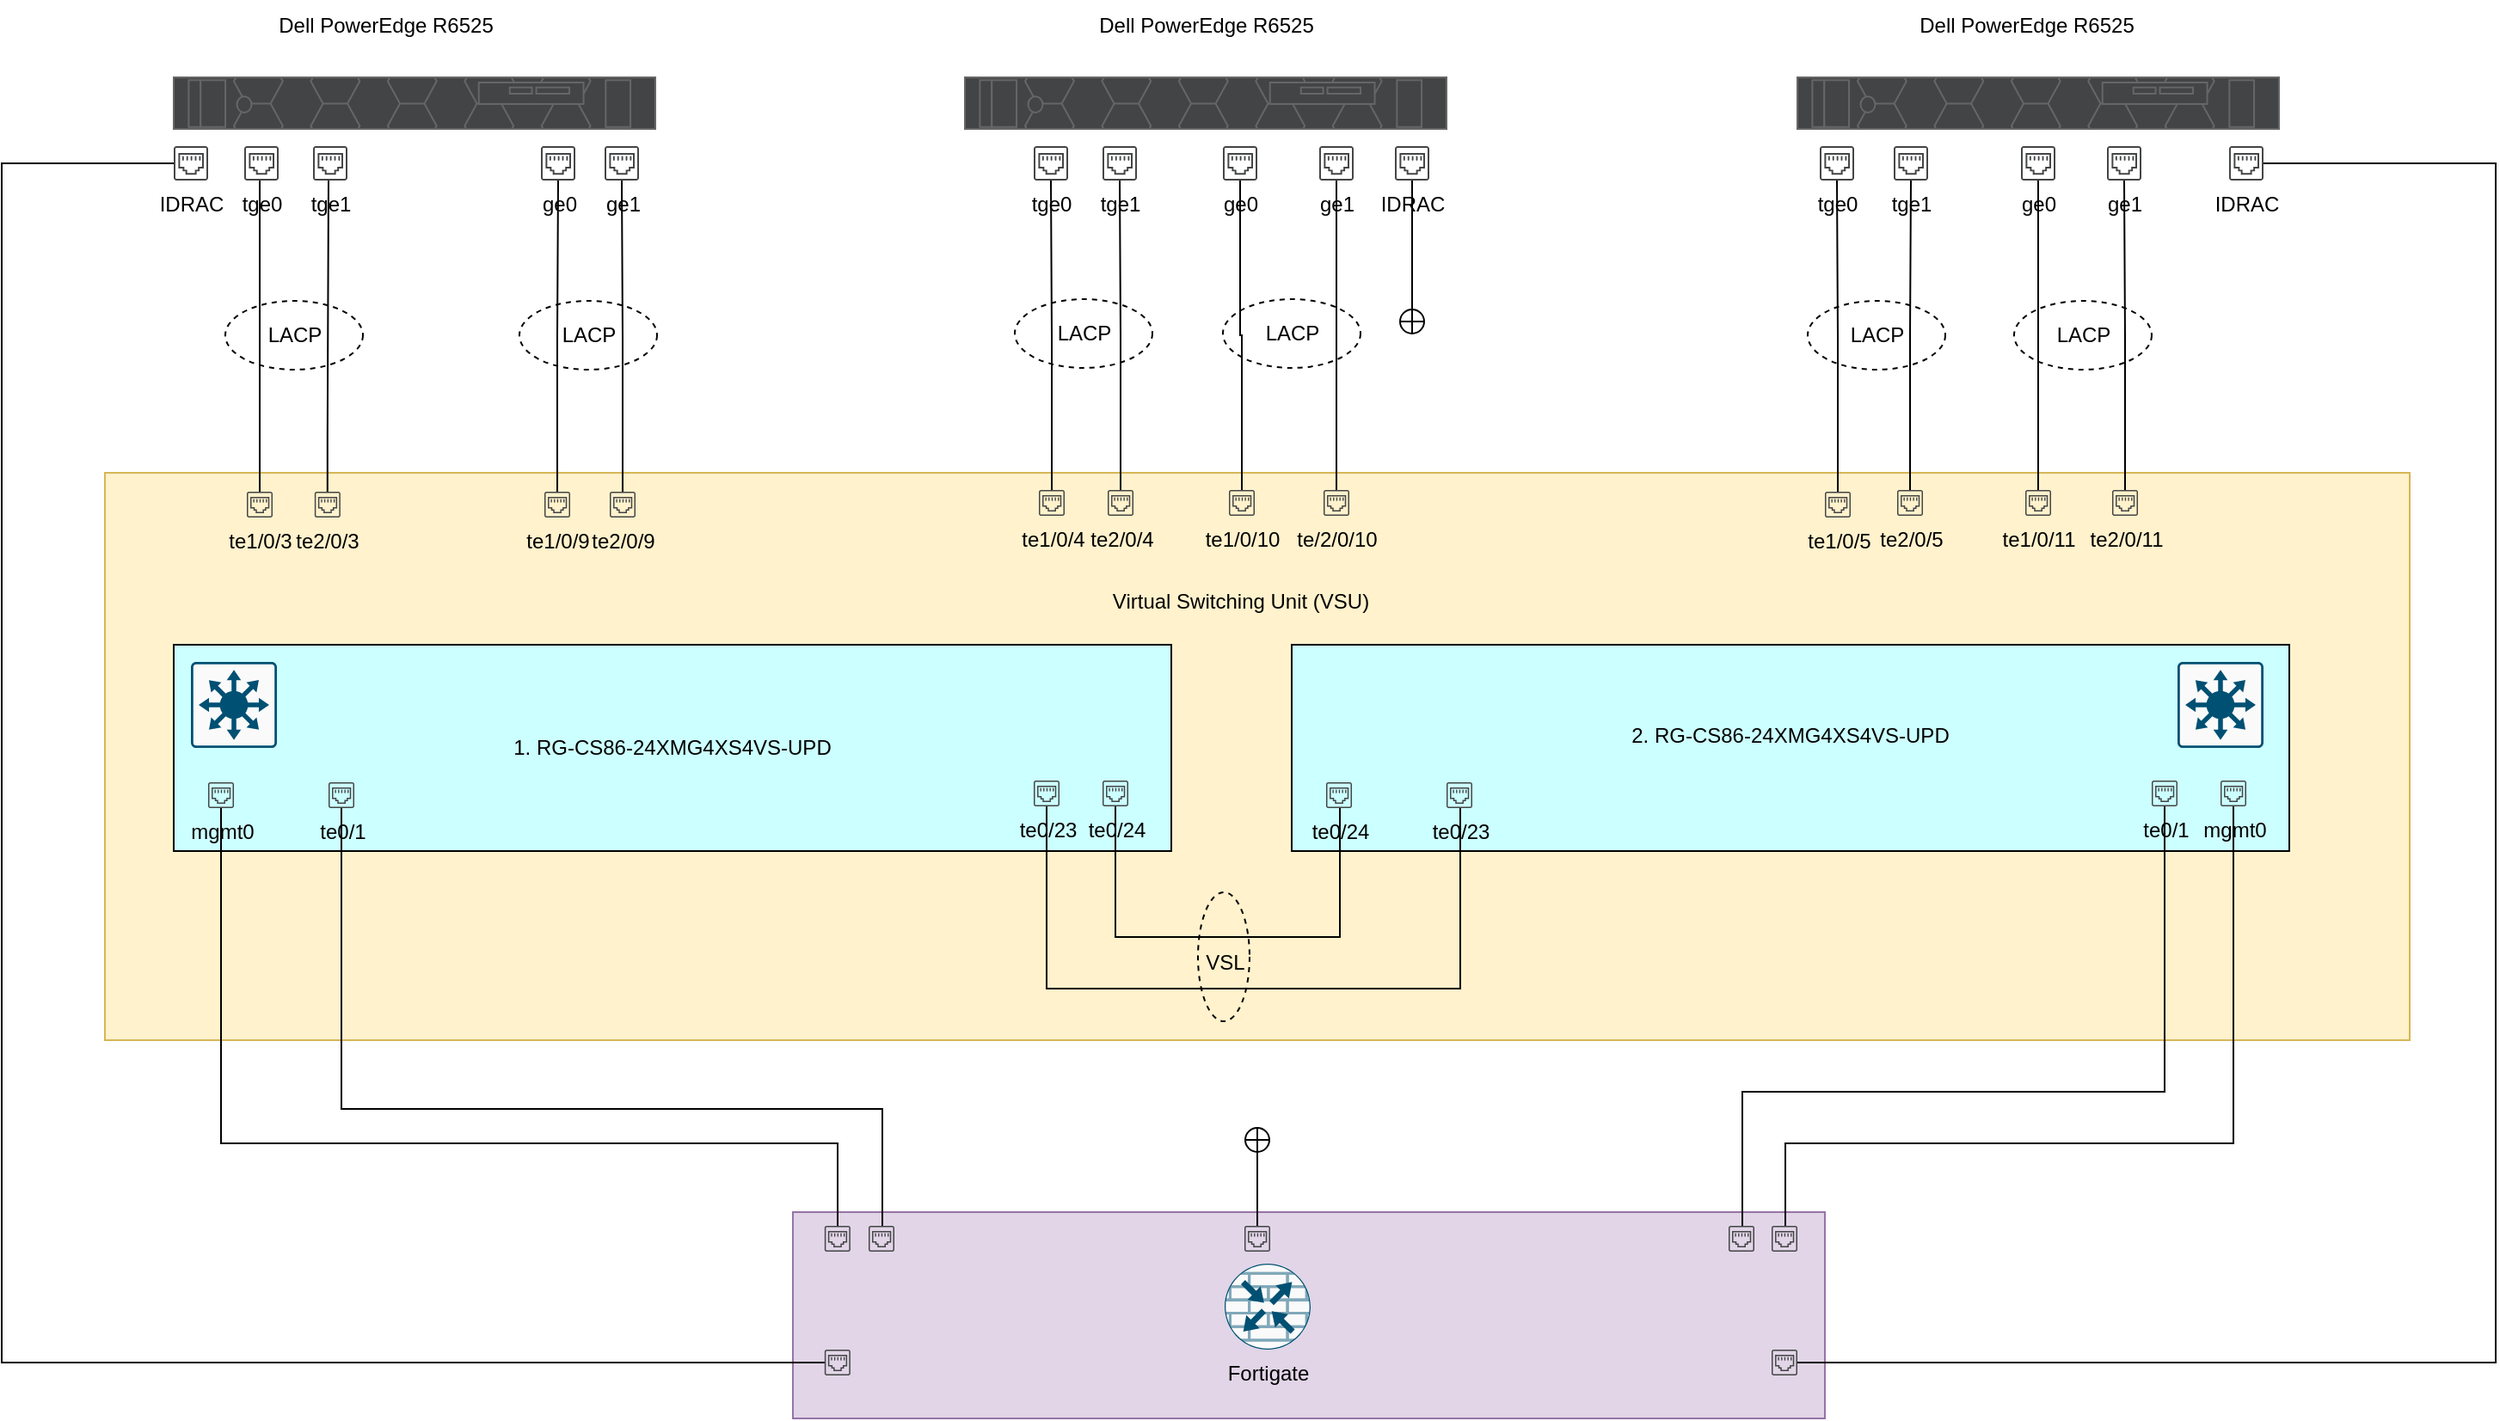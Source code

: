 <mxfile version="24.1.0" type="github">
  <diagram name="Page-1" id="QrXU7Ro9VfwUBPe0FeiA">
    <mxGraphModel dx="1674" dy="1854" grid="1" gridSize="10" guides="1" tooltips="1" connect="1" arrows="1" fold="1" page="1" pageScale="1" pageWidth="850" pageHeight="1100" math="0" shadow="0">
      <root>
        <mxCell id="0" />
        <mxCell id="1" parent="0" />
        <mxCell id="C_WioBEn_e1DX77lr8F8-119" value="" style="whiteSpace=wrap;html=1;shadow=0;dashed=0;sketch=0;pointerEvents=1;align=center;verticalAlign=top;fontFamily=Helvetica;fontSize=12;fillColor=#fff2cc;strokeColor=#d6b656;" parent="1" vertex="1">
          <mxGeometry x="110" y="220" width="1340" height="330" as="geometry" />
        </mxCell>
        <mxCell id="C_WioBEn_e1DX77lr8F8-40" value="" style="rounded=0;whiteSpace=wrap;html=1;fillColor=#e1d5e7;strokeColor=#9673a6;" parent="1" vertex="1">
          <mxGeometry x="510" y="650" width="600" height="120" as="geometry" />
        </mxCell>
        <mxCell id="C_WioBEn_e1DX77lr8F8-5" value="1. RG-CS86-24XMG4XS4VS-UPD" style="rounded=0;whiteSpace=wrap;html=1;fillColor=#CCFFFF;movable=1;resizable=1;rotatable=1;deletable=1;editable=1;locked=0;connectable=1;" parent="1" vertex="1">
          <mxGeometry x="150" y="320" width="580.0" height="120" as="geometry" />
        </mxCell>
        <mxCell id="C_WioBEn_e1DX77lr8F8-34" value="Fortigate" style="sketch=0;points=[[0.5,0,0],[1,0.5,0],[0.5,1,0],[0,0.5,0],[0.145,0.145,0],[0.856,0.145,0],[0.855,0.856,0],[0.145,0.855,0]];verticalLabelPosition=bottom;html=1;verticalAlign=top;aspect=fixed;align=center;pointerEvents=1;shape=mxgraph.cisco19.rect;prIcon=router_with_firewall;fillColor=#FAFAFA;strokeColor=#005073;" parent="1" vertex="1">
          <mxGeometry x="761" y="680" width="50" height="50" as="geometry" />
        </mxCell>
        <mxCell id="C_WioBEn_e1DX77lr8F8-37" value="" style="sketch=0;pointerEvents=1;shadow=0;dashed=0;html=1;strokeColor=none;fillColor=#434445;aspect=fixed;labelPosition=center;verticalLabelPosition=bottom;verticalAlign=top;align=center;outlineConnect=0;shape=mxgraph.vvd.ethernet_port;" parent="1" vertex="1">
          <mxGeometry x="528.42" y="658" width="15" height="15" as="geometry" />
        </mxCell>
        <mxCell id="C_WioBEn_e1DX77lr8F8-47" value="" style="sketch=0;pointerEvents=1;shadow=0;dashed=0;html=1;strokeColor=none;fillColor=#434445;aspect=fixed;labelPosition=center;verticalLabelPosition=bottom;verticalAlign=top;align=center;outlineConnect=0;shape=mxgraph.vvd.ethernet_port;" parent="1" vertex="1">
          <mxGeometry x="554" y="658" width="15" height="15" as="geometry" />
        </mxCell>
        <mxCell id="C_WioBEn_e1DX77lr8F8-51" value="" style="sketch=0;pointerEvents=1;shadow=0;dashed=0;html=1;strokeColor=none;fillColor=#434445;aspect=fixed;labelPosition=center;verticalLabelPosition=bottom;verticalAlign=top;align=center;outlineConnect=0;shape=mxgraph.vvd.ethernet_port;" parent="1" vertex="1">
          <mxGeometry x="1054" y="658" width="15" height="15" as="geometry" />
        </mxCell>
        <mxCell id="C_WioBEn_e1DX77lr8F8-52" value="" style="sketch=0;pointerEvents=1;shadow=0;dashed=0;html=1;strokeColor=none;fillColor=#434445;aspect=fixed;labelPosition=center;verticalLabelPosition=bottom;verticalAlign=top;align=center;outlineConnect=0;shape=mxgraph.vvd.ethernet_port;" parent="1" vertex="1">
          <mxGeometry x="1079" y="658" width="15" height="15" as="geometry" />
        </mxCell>
        <mxCell id="C_WioBEn_e1DX77lr8F8-53" value="" style="sketch=0;points=[[0.015,0.015,0],[0.985,0.015,0],[0.985,0.985,0],[0.015,0.985,0],[0.25,0,0],[0.5,0,0],[0.75,0,0],[1,0.25,0],[1,0.5,0],[1,0.75,0],[0.75,1,0],[0.5,1,0],[0.25,1,0],[0,0.75,0],[0,0.5,0],[0,0.25,0]];verticalLabelPosition=bottom;html=1;verticalAlign=top;aspect=fixed;align=center;pointerEvents=1;shape=mxgraph.cisco19.rect;prIcon=l3_switch;fillColor=#FAFAFA;strokeColor=#005073;shadow=0;dashed=0;fontFamily=Helvetica;fontSize=12;fontColor=default;" parent="1" vertex="1">
          <mxGeometry x="160" y="330" width="50" height="50" as="geometry" />
        </mxCell>
        <mxCell id="C_WioBEn_e1DX77lr8F8-82" style="edgeStyle=orthogonalEdgeStyle;rounded=0;orthogonalLoop=1;jettySize=auto;html=1;fontFamily=Helvetica;fontSize=12;fontColor=default;endArrow=none;endFill=0;" parent="1" source="C_WioBEn_e1DX77lr8F8-54" target="C_WioBEn_e1DX77lr8F8-37" edge="1">
          <mxGeometry relative="1" as="geometry">
            <Array as="points">
              <mxPoint x="178" y="610" />
              <mxPoint x="536" y="610" />
            </Array>
          </mxGeometry>
        </mxCell>
        <mxCell id="C_WioBEn_e1DX77lr8F8-54" value="mgmt0" style="sketch=0;pointerEvents=1;shadow=0;dashed=0;html=1;strokeColor=none;fillColor=#434445;aspect=fixed;labelPosition=center;verticalLabelPosition=bottom;verticalAlign=top;align=center;outlineConnect=0;shape=mxgraph.vvd.ethernet_port;" parent="1" vertex="1">
          <mxGeometry x="170.0" y="400" width="15" height="15" as="geometry" />
        </mxCell>
        <mxCell id="C_WioBEn_e1DX77lr8F8-83" style="edgeStyle=orthogonalEdgeStyle;rounded=0;orthogonalLoop=1;jettySize=auto;html=1;fontFamily=Helvetica;fontSize=12;fontColor=default;endArrow=none;endFill=0;" parent="1" source="C_WioBEn_e1DX77lr8F8-56" target="C_WioBEn_e1DX77lr8F8-47" edge="1">
          <mxGeometry relative="1" as="geometry">
            <Array as="points">
              <mxPoint x="248" y="590" />
              <mxPoint x="562" y="590" />
            </Array>
          </mxGeometry>
        </mxCell>
        <mxCell id="C_WioBEn_e1DX77lr8F8-56" value="te0/1&lt;div&gt;&lt;br&gt;&lt;/div&gt;" style="sketch=0;pointerEvents=1;shadow=0;dashed=0;html=1;strokeColor=none;fillColor=#434445;aspect=fixed;labelPosition=center;verticalLabelPosition=bottom;verticalAlign=top;align=center;outlineConnect=0;shape=mxgraph.vvd.ethernet_port;" parent="1" vertex="1">
          <mxGeometry x="240.0" y="400" width="15" height="15" as="geometry" />
        </mxCell>
        <mxCell id="C_WioBEn_e1DX77lr8F8-64" value="te0/23" style="sketch=0;pointerEvents=1;shadow=0;dashed=0;html=1;strokeColor=none;fillColor=#434445;aspect=fixed;labelPosition=center;verticalLabelPosition=bottom;verticalAlign=top;align=center;outlineConnect=0;shape=mxgraph.vvd.ethernet_port;" parent="1" vertex="1">
          <mxGeometry x="650" y="399" width="15" height="15" as="geometry" />
        </mxCell>
        <mxCell id="C_WioBEn_e1DX77lr8F8-65" value="te0/24" style="sketch=0;pointerEvents=1;shadow=0;dashed=0;html=1;strokeColor=none;fillColor=#434445;aspect=fixed;labelPosition=center;verticalLabelPosition=bottom;verticalAlign=top;align=center;outlineConnect=0;shape=mxgraph.vvd.ethernet_port;" parent="1" vertex="1">
          <mxGeometry x="690" y="399" width="15" height="15" as="geometry" />
        </mxCell>
        <mxCell id="C_WioBEn_e1DX77lr8F8-67" value="2. RG-CS86-24XMG4XS4VS-UPD&lt;div&gt;&lt;br&gt;&lt;/div&gt;" style="rounded=0;whiteSpace=wrap;html=1;fillColor=#CCFFFF;movable=1;resizable=1;rotatable=1;deletable=1;editable=1;locked=0;connectable=1;" parent="1" vertex="1">
          <mxGeometry x="800" y="320" width="580.0" height="120" as="geometry" />
        </mxCell>
        <mxCell id="C_WioBEn_e1DX77lr8F8-68" value="" style="sketch=0;points=[[0.015,0.015,0],[0.985,0.015,0],[0.985,0.985,0],[0.015,0.985,0],[0.25,0,0],[0.5,0,0],[0.75,0,0],[1,0.25,0],[1,0.5,0],[1,0.75,0],[0.75,1,0],[0.5,1,0],[0.25,1,0],[0,0.75,0],[0,0.5,0],[0,0.25,0]];verticalLabelPosition=bottom;html=1;verticalAlign=top;aspect=fixed;align=center;pointerEvents=1;shape=mxgraph.cisco19.rect;prIcon=l3_switch;fillColor=#FAFAFA;strokeColor=#005073;shadow=0;dashed=0;fontFamily=Helvetica;fontSize=12;fontColor=default;" parent="1" vertex="1">
          <mxGeometry x="1315" y="330" width="50" height="50" as="geometry" />
        </mxCell>
        <mxCell id="C_WioBEn_e1DX77lr8F8-69" value="te0/24" style="sketch=0;pointerEvents=1;shadow=0;dashed=0;html=1;strokeColor=none;fillColor=#434445;aspect=fixed;labelPosition=center;verticalLabelPosition=bottom;verticalAlign=top;align=center;outlineConnect=0;shape=mxgraph.vvd.ethernet_port;" parent="1" vertex="1">
          <mxGeometry x="820" y="400" width="15" height="15" as="geometry" />
        </mxCell>
        <mxCell id="C_WioBEn_e1DX77lr8F8-70" value="te0/23" style="sketch=0;pointerEvents=1;shadow=0;dashed=0;html=1;strokeColor=none;fillColor=#434445;aspect=fixed;labelPosition=center;verticalLabelPosition=bottom;verticalAlign=top;align=center;outlineConnect=0;shape=mxgraph.vvd.ethernet_port;" parent="1" vertex="1">
          <mxGeometry x="890" y="400" width="15" height="15" as="geometry" />
        </mxCell>
        <mxCell id="C_WioBEn_e1DX77lr8F8-85" style="edgeStyle=orthogonalEdgeStyle;rounded=0;orthogonalLoop=1;jettySize=auto;html=1;fontFamily=Helvetica;fontSize=12;fontColor=default;endArrow=none;endFill=0;" parent="1" source="C_WioBEn_e1DX77lr8F8-78" target="C_WioBEn_e1DX77lr8F8-51" edge="1">
          <mxGeometry relative="1" as="geometry">
            <Array as="points">
              <mxPoint x="1308" y="580" />
              <mxPoint x="1062" y="580" />
            </Array>
          </mxGeometry>
        </mxCell>
        <mxCell id="C_WioBEn_e1DX77lr8F8-78" value="te0/1" style="sketch=0;pointerEvents=1;shadow=0;dashed=0;html=1;strokeColor=none;fillColor=#434445;aspect=fixed;labelPosition=center;verticalLabelPosition=bottom;verticalAlign=top;align=center;outlineConnect=0;shape=mxgraph.vvd.ethernet_port;" parent="1" vertex="1">
          <mxGeometry x="1300" y="399" width="15" height="15" as="geometry" />
        </mxCell>
        <mxCell id="C_WioBEn_e1DX77lr8F8-86" style="edgeStyle=orthogonalEdgeStyle;rounded=0;orthogonalLoop=1;jettySize=auto;html=1;fontFamily=Helvetica;fontSize=12;fontColor=default;endArrow=none;endFill=0;" parent="1" source="C_WioBEn_e1DX77lr8F8-79" target="C_WioBEn_e1DX77lr8F8-52" edge="1">
          <mxGeometry relative="1" as="geometry">
            <Array as="points">
              <mxPoint x="1348" y="610" />
              <mxPoint x="1087" y="610" />
            </Array>
          </mxGeometry>
        </mxCell>
        <mxCell id="C_WioBEn_e1DX77lr8F8-79" value="mgmt0" style="sketch=0;pointerEvents=1;shadow=0;dashed=0;html=1;strokeColor=none;fillColor=#434445;aspect=fixed;labelPosition=center;verticalLabelPosition=bottom;verticalAlign=top;align=center;outlineConnect=0;shape=mxgraph.vvd.ethernet_port;" parent="1" vertex="1">
          <mxGeometry x="1340" y="399" width="15" height="15" as="geometry" />
        </mxCell>
        <mxCell id="C_WioBEn_e1DX77lr8F8-90" style="edgeStyle=orthogonalEdgeStyle;rounded=0;orthogonalLoop=1;jettySize=auto;html=1;fontFamily=Helvetica;fontSize=12;fontColor=default;endArrow=none;endFill=0;" parent="1" source="C_WioBEn_e1DX77lr8F8-64" target="C_WioBEn_e1DX77lr8F8-70" edge="1">
          <mxGeometry relative="1" as="geometry">
            <Array as="points">
              <mxPoint x="658" y="520" />
              <mxPoint x="898" y="520" />
            </Array>
          </mxGeometry>
        </mxCell>
        <mxCell id="C_WioBEn_e1DX77lr8F8-92" style="edgeStyle=orthogonalEdgeStyle;rounded=0;orthogonalLoop=1;jettySize=auto;html=1;fontFamily=Helvetica;fontSize=12;fontColor=default;endArrow=none;endFill=0;" parent="1" source="C_WioBEn_e1DX77lr8F8-65" target="C_WioBEn_e1DX77lr8F8-69" edge="1">
          <mxGeometry relative="1" as="geometry">
            <Array as="points">
              <mxPoint x="698" y="490" />
              <mxPoint x="828" y="490" />
            </Array>
          </mxGeometry>
        </mxCell>
        <mxCell id="C_WioBEn_e1DX77lr8F8-95" value="" style="strokeColor=#666666;html=1;labelPosition=right;align=left;spacingLeft=15;shadow=0;dashed=0;outlineConnect=0;shape=mxgraph.rack.dell.poweredge_r6525;sketch=0;pointerEvents=1;verticalAlign=top;fontFamily=Helvetica;fontSize=12;fontColor=default;fillColor=#434445;" parent="1" vertex="1">
          <mxGeometry x="150" y="-10" width="280" height="30" as="geometry" />
        </mxCell>
        <mxCell id="C_WioBEn_e1DX77lr8F8-96" value="ge0" style="sketch=0;pointerEvents=1;shadow=0;dashed=0;html=1;strokeColor=none;fillColor=#434445;aspect=fixed;labelPosition=center;verticalLabelPosition=bottom;verticalAlign=top;align=center;outlineConnect=0;shape=mxgraph.vvd.ethernet_port;fontFamily=Helvetica;fontSize=12;fontColor=default;" parent="1" vertex="1">
          <mxGeometry x="363.5" y="30" width="20" height="20" as="geometry" />
        </mxCell>
        <mxCell id="C_WioBEn_e1DX77lr8F8-97" value="ge1" style="sketch=0;pointerEvents=1;shadow=0;dashed=0;html=1;strokeColor=none;fillColor=#434445;aspect=fixed;labelPosition=center;verticalLabelPosition=bottom;verticalAlign=top;align=center;outlineConnect=0;shape=mxgraph.vvd.ethernet_port;fontFamily=Helvetica;fontSize=12;fontColor=default;" parent="1" vertex="1">
          <mxGeometry x="400.5" y="30" width="20" height="20" as="geometry" />
        </mxCell>
        <mxCell id="C_WioBEn_e1DX77lr8F8-98" value="tge0" style="sketch=0;pointerEvents=1;shadow=0;dashed=0;html=1;strokeColor=none;fillColor=#434445;aspect=fixed;labelPosition=center;verticalLabelPosition=bottom;verticalAlign=top;align=center;outlineConnect=0;shape=mxgraph.vvd.ethernet_port;fontFamily=Helvetica;fontSize=12;fontColor=default;" parent="1" vertex="1">
          <mxGeometry x="191" y="30" width="20" height="20" as="geometry" />
        </mxCell>
        <mxCell id="C_WioBEn_e1DX77lr8F8-99" value="tge1" style="sketch=0;pointerEvents=1;shadow=0;dashed=0;html=1;strokeColor=none;fillColor=#434445;aspect=fixed;labelPosition=center;verticalLabelPosition=bottom;verticalAlign=top;align=center;outlineConnect=0;shape=mxgraph.vvd.ethernet_port;fontFamily=Helvetica;fontSize=12;fontColor=default;" parent="1" vertex="1">
          <mxGeometry x="231" y="30" width="20" height="20" as="geometry" />
        </mxCell>
        <mxCell id="C_WioBEn_e1DX77lr8F8-100" value="" style="strokeColor=#666666;html=1;labelPosition=right;align=left;spacingLeft=15;shadow=0;dashed=0;outlineConnect=0;shape=mxgraph.rack.dell.poweredge_r6525;sketch=0;pointerEvents=1;verticalAlign=top;fontFamily=Helvetica;fontSize=12;fontColor=default;fillColor=#434445;" parent="1" vertex="1">
          <mxGeometry x="610" y="-10" width="280" height="30" as="geometry" />
        </mxCell>
        <mxCell id="C_WioBEn_e1DX77lr8F8-101" value="ge0" style="sketch=0;pointerEvents=1;shadow=0;dashed=0;html=1;strokeColor=none;fillColor=#434445;aspect=fixed;labelPosition=center;verticalLabelPosition=bottom;verticalAlign=top;align=center;outlineConnect=0;shape=mxgraph.vvd.ethernet_port;fontFamily=Helvetica;fontSize=12;fontColor=default;" parent="1" vertex="1">
          <mxGeometry x="760" y="30" width="20" height="20" as="geometry" />
        </mxCell>
        <mxCell id="C_WioBEn_e1DX77lr8F8-102" value="ge1" style="sketch=0;pointerEvents=1;shadow=0;dashed=0;html=1;strokeColor=none;fillColor=#434445;aspect=fixed;labelPosition=center;verticalLabelPosition=bottom;verticalAlign=top;align=center;outlineConnect=0;shape=mxgraph.vvd.ethernet_port;fontFamily=Helvetica;fontSize=12;fontColor=default;" parent="1" vertex="1">
          <mxGeometry x="816" y="30" width="20" height="20" as="geometry" />
        </mxCell>
        <mxCell id="C_WioBEn_e1DX77lr8F8-103" value="tge0" style="sketch=0;pointerEvents=1;shadow=0;dashed=0;html=1;strokeColor=none;fillColor=#434445;aspect=fixed;labelPosition=center;verticalLabelPosition=bottom;verticalAlign=top;align=center;outlineConnect=0;shape=mxgraph.vvd.ethernet_port;fontFamily=Helvetica;fontSize=12;fontColor=default;" parent="1" vertex="1">
          <mxGeometry x="650" y="30" width="20" height="20" as="geometry" />
        </mxCell>
        <mxCell id="C_WioBEn_e1DX77lr8F8-104" value="tge1" style="sketch=0;pointerEvents=1;shadow=0;dashed=0;html=1;strokeColor=none;fillColor=#434445;aspect=fixed;labelPosition=center;verticalLabelPosition=bottom;verticalAlign=top;align=center;outlineConnect=0;shape=mxgraph.vvd.ethernet_port;fontFamily=Helvetica;fontSize=12;fontColor=default;" parent="1" vertex="1">
          <mxGeometry x="690" y="30" width="20" height="20" as="geometry" />
        </mxCell>
        <mxCell id="C_WioBEn_e1DX77lr8F8-105" value="" style="strokeColor=#666666;html=1;labelPosition=right;align=left;spacingLeft=15;shadow=0;dashed=0;outlineConnect=0;shape=mxgraph.rack.dell.poweredge_r6525;sketch=0;pointerEvents=1;verticalAlign=top;fontFamily=Helvetica;fontSize=12;fontColor=default;fillColor=#434445;" parent="1" vertex="1">
          <mxGeometry x="1094" y="-10" width="280" height="30" as="geometry" />
        </mxCell>
        <mxCell id="C_WioBEn_e1DX77lr8F8-106" value="ge0" style="sketch=0;pointerEvents=1;shadow=0;dashed=0;html=1;strokeColor=none;fillColor=#434445;aspect=fixed;labelPosition=center;verticalLabelPosition=bottom;verticalAlign=top;align=center;outlineConnect=0;shape=mxgraph.vvd.ethernet_port;fontFamily=Helvetica;fontSize=12;fontColor=default;" parent="1" vertex="1">
          <mxGeometry x="1224" y="30" width="20" height="20" as="geometry" />
        </mxCell>
        <mxCell id="C_WioBEn_e1DX77lr8F8-107" value="ge1" style="sketch=0;pointerEvents=1;shadow=0;dashed=0;html=1;strokeColor=none;fillColor=#434445;aspect=fixed;labelPosition=center;verticalLabelPosition=bottom;verticalAlign=top;align=center;outlineConnect=0;shape=mxgraph.vvd.ethernet_port;fontFamily=Helvetica;fontSize=12;fontColor=default;" parent="1" vertex="1">
          <mxGeometry x="1274" y="30" width="20" height="20" as="geometry" />
        </mxCell>
        <mxCell id="C_WioBEn_e1DX77lr8F8-108" value="tge0" style="sketch=0;pointerEvents=1;shadow=0;dashed=0;html=1;strokeColor=none;fillColor=#434445;aspect=fixed;labelPosition=center;verticalLabelPosition=bottom;verticalAlign=top;align=center;outlineConnect=0;shape=mxgraph.vvd.ethernet_port;fontFamily=Helvetica;fontSize=12;fontColor=default;" parent="1" vertex="1">
          <mxGeometry x="1107" y="30" width="20" height="20" as="geometry" />
        </mxCell>
        <mxCell id="C_WioBEn_e1DX77lr8F8-109" value="tge1" style="sketch=0;pointerEvents=1;shadow=0;dashed=0;html=1;strokeColor=none;fillColor=#434445;aspect=fixed;labelPosition=center;verticalLabelPosition=bottom;verticalAlign=top;align=center;outlineConnect=0;shape=mxgraph.vvd.ethernet_port;fontFamily=Helvetica;fontSize=12;fontColor=default;" parent="1" vertex="1">
          <mxGeometry x="1150" y="30" width="20" height="20" as="geometry" />
        </mxCell>
        <mxCell id="C_WioBEn_e1DX77lr8F8-110" value="&lt;div&gt;&lt;br&gt;&lt;/div&gt;" style="text;html=1;align=center;verticalAlign=middle;resizable=0;points=[];autosize=1;strokeColor=none;fillColor=none;fontFamily=Helvetica;fontSize=12;fontColor=default;" parent="1" vertex="1">
          <mxGeometry x="263" y="-40" width="20" height="30" as="geometry" />
        </mxCell>
        <mxCell id="C_WioBEn_e1DX77lr8F8-120" value="Virtual Switching Unit (VSU)" style="text;html=1;align=center;verticalAlign=middle;resizable=0;points=[];autosize=1;strokeColor=none;fillColor=none;fontFamily=Helvetica;fontSize=12;fontColor=default;" parent="1" vertex="1">
          <mxGeometry x="685" y="280" width="170" height="30" as="geometry" />
        </mxCell>
        <mxCell id="C_WioBEn_e1DX77lr8F8-135" style="edgeStyle=orthogonalEdgeStyle;rounded=0;orthogonalLoop=1;jettySize=auto;html=1;fontFamily=Helvetica;fontSize=12;fontColor=default;endArrow=none;endFill=0;" parent="1" source="C_WioBEn_e1DX77lr8F8-121" target="C_WioBEn_e1DX77lr8F8-98" edge="1">
          <mxGeometry relative="1" as="geometry">
            <Array as="points">
              <mxPoint x="200" y="200" />
              <mxPoint x="200" y="200" />
            </Array>
          </mxGeometry>
        </mxCell>
        <mxCell id="C_WioBEn_e1DX77lr8F8-121" value="te1/0/3" style="sketch=0;pointerEvents=1;shadow=0;dashed=0;html=1;strokeColor=none;fillColor=#434445;aspect=fixed;labelPosition=center;verticalLabelPosition=bottom;verticalAlign=top;align=center;outlineConnect=0;shape=mxgraph.vvd.ethernet_port;" parent="1" vertex="1">
          <mxGeometry x="192.5" y="231" width="15" height="15" as="geometry" />
        </mxCell>
        <mxCell id="C_WioBEn_e1DX77lr8F8-137" style="edgeStyle=orthogonalEdgeStyle;rounded=0;orthogonalLoop=1;jettySize=auto;html=1;fontFamily=Helvetica;fontSize=12;fontColor=default;endArrow=none;endFill=0;" parent="1" source="C_WioBEn_e1DX77lr8F8-122" target="C_WioBEn_e1DX77lr8F8-99" edge="1">
          <mxGeometry relative="1" as="geometry">
            <Array as="points">
              <mxPoint x="240" y="200" />
              <mxPoint x="240" y="200" />
            </Array>
          </mxGeometry>
        </mxCell>
        <mxCell id="C_WioBEn_e1DX77lr8F8-122" value="te2/0/3" style="sketch=0;pointerEvents=1;shadow=0;dashed=0;html=1;strokeColor=none;fillColor=#434445;aspect=fixed;labelPosition=center;verticalLabelPosition=bottom;verticalAlign=top;align=center;outlineConnect=0;shape=mxgraph.vvd.ethernet_port;" parent="1" vertex="1">
          <mxGeometry x="231.92" y="231" width="15" height="15" as="geometry" />
        </mxCell>
        <mxCell id="C_WioBEn_e1DX77lr8F8-139" style="edgeStyle=orthogonalEdgeStyle;rounded=0;orthogonalLoop=1;jettySize=auto;html=1;fontFamily=Helvetica;fontSize=12;fontColor=default;endArrow=none;endFill=0;" parent="1" source="C_WioBEn_e1DX77lr8F8-123" target="C_WioBEn_e1DX77lr8F8-96" edge="1">
          <mxGeometry relative="1" as="geometry" />
        </mxCell>
        <mxCell id="C_WioBEn_e1DX77lr8F8-123" value="te1/0/9" style="sketch=0;pointerEvents=1;shadow=0;dashed=0;html=1;strokeColor=none;fillColor=#434445;aspect=fixed;labelPosition=center;verticalLabelPosition=bottom;verticalAlign=top;align=center;outlineConnect=0;shape=mxgraph.vvd.ethernet_port;" parent="1" vertex="1">
          <mxGeometry x="365.5" y="231" width="15" height="15" as="geometry" />
        </mxCell>
        <mxCell id="C_WioBEn_e1DX77lr8F8-140" style="edgeStyle=orthogonalEdgeStyle;rounded=0;orthogonalLoop=1;jettySize=auto;html=1;fontFamily=Helvetica;fontSize=12;fontColor=default;endArrow=none;endFill=0;" parent="1" source="C_WioBEn_e1DX77lr8F8-124" target="C_WioBEn_e1DX77lr8F8-97" edge="1">
          <mxGeometry relative="1" as="geometry" />
        </mxCell>
        <mxCell id="C_WioBEn_e1DX77lr8F8-124" value="te2/0/9" style="sketch=0;pointerEvents=1;shadow=0;dashed=0;html=1;strokeColor=none;fillColor=#434445;aspect=fixed;labelPosition=center;verticalLabelPosition=bottom;verticalAlign=top;align=center;outlineConnect=0;shape=mxgraph.vvd.ethernet_port;" parent="1" vertex="1">
          <mxGeometry x="403.5" y="231" width="15" height="15" as="geometry" />
        </mxCell>
        <mxCell id="C_WioBEn_e1DX77lr8F8-143" style="edgeStyle=orthogonalEdgeStyle;rounded=0;orthogonalLoop=1;jettySize=auto;html=1;fontFamily=Helvetica;fontSize=12;fontColor=default;endArrow=none;endFill=0;" parent="1" source="C_WioBEn_e1DX77lr8F8-125" target="C_WioBEn_e1DX77lr8F8-103" edge="1">
          <mxGeometry relative="1" as="geometry" />
        </mxCell>
        <mxCell id="C_WioBEn_e1DX77lr8F8-125" value="te1/0/4" style="sketch=0;pointerEvents=1;shadow=0;dashed=0;html=1;strokeColor=none;fillColor=#434445;aspect=fixed;labelPosition=center;verticalLabelPosition=bottom;verticalAlign=top;align=center;outlineConnect=0;shape=mxgraph.vvd.ethernet_port;" parent="1" vertex="1">
          <mxGeometry x="653" y="230" width="15" height="15" as="geometry" />
        </mxCell>
        <mxCell id="C_WioBEn_e1DX77lr8F8-144" style="edgeStyle=orthogonalEdgeStyle;rounded=0;orthogonalLoop=1;jettySize=auto;html=1;fontFamily=Helvetica;fontSize=12;fontColor=default;endArrow=none;endFill=0;" parent="1" source="C_WioBEn_e1DX77lr8F8-126" target="C_WioBEn_e1DX77lr8F8-104" edge="1">
          <mxGeometry relative="1" as="geometry" />
        </mxCell>
        <mxCell id="C_WioBEn_e1DX77lr8F8-126" value="te2/0/4" style="sketch=0;pointerEvents=1;shadow=0;dashed=0;html=1;strokeColor=none;fillColor=#434445;aspect=fixed;labelPosition=center;verticalLabelPosition=bottom;verticalAlign=top;align=center;outlineConnect=0;shape=mxgraph.vvd.ethernet_port;" parent="1" vertex="1">
          <mxGeometry x="693" y="230" width="15" height="15" as="geometry" />
        </mxCell>
        <mxCell id="C_WioBEn_e1DX77lr8F8-145" style="edgeStyle=orthogonalEdgeStyle;rounded=0;orthogonalLoop=1;jettySize=auto;html=1;fontFamily=Helvetica;fontSize=12;fontColor=default;endArrow=none;endFill=0;" parent="1" source="C_WioBEn_e1DX77lr8F8-127" target="C_WioBEn_e1DX77lr8F8-101" edge="1">
          <mxGeometry relative="1" as="geometry" />
        </mxCell>
        <mxCell id="C_WioBEn_e1DX77lr8F8-127" value="te1/0/10" style="sketch=0;pointerEvents=1;shadow=0;dashed=0;html=1;strokeColor=none;fillColor=#434445;aspect=fixed;labelPosition=center;verticalLabelPosition=bottom;verticalAlign=top;align=center;outlineConnect=0;shape=mxgraph.vvd.ethernet_port;" parent="1" vertex="1">
          <mxGeometry x="763.5" y="230" width="15" height="15" as="geometry" />
        </mxCell>
        <mxCell id="C_WioBEn_e1DX77lr8F8-146" style="edgeStyle=orthogonalEdgeStyle;rounded=0;orthogonalLoop=1;jettySize=auto;html=1;fontFamily=Helvetica;fontSize=12;fontColor=default;endArrow=none;endFill=0;" parent="1" source="C_WioBEn_e1DX77lr8F8-128" target="C_WioBEn_e1DX77lr8F8-102" edge="1">
          <mxGeometry relative="1" as="geometry" />
        </mxCell>
        <mxCell id="C_WioBEn_e1DX77lr8F8-128" value="te/2/0/10" style="sketch=0;pointerEvents=1;shadow=0;dashed=0;html=1;strokeColor=none;fillColor=#434445;aspect=fixed;labelPosition=center;verticalLabelPosition=bottom;verticalAlign=top;align=center;outlineConnect=0;shape=mxgraph.vvd.ethernet_port;" parent="1" vertex="1">
          <mxGeometry x="818.5" y="230" width="15" height="15" as="geometry" />
        </mxCell>
        <mxCell id="C_WioBEn_e1DX77lr8F8-147" style="edgeStyle=orthogonalEdgeStyle;rounded=0;orthogonalLoop=1;jettySize=auto;html=1;fontFamily=Helvetica;fontSize=12;fontColor=default;endArrow=none;endFill=0;" parent="1" source="C_WioBEn_e1DX77lr8F8-129" target="C_WioBEn_e1DX77lr8F8-108" edge="1">
          <mxGeometry relative="1" as="geometry" />
        </mxCell>
        <mxCell id="C_WioBEn_e1DX77lr8F8-129" value="te1/0/5" style="sketch=0;pointerEvents=1;shadow=0;dashed=0;html=1;strokeColor=none;fillColor=#434445;aspect=fixed;labelPosition=center;verticalLabelPosition=bottom;verticalAlign=top;align=center;outlineConnect=0;shape=mxgraph.vvd.ethernet_port;" parent="1" vertex="1">
          <mxGeometry x="1110" y="231" width="15" height="15" as="geometry" />
        </mxCell>
        <mxCell id="C_WioBEn_e1DX77lr8F8-148" style="edgeStyle=orthogonalEdgeStyle;rounded=0;orthogonalLoop=1;jettySize=auto;html=1;fontFamily=Helvetica;fontSize=12;fontColor=default;endArrow=none;endFill=0;" parent="1" source="C_WioBEn_e1DX77lr8F8-130" target="C_WioBEn_e1DX77lr8F8-109" edge="1">
          <mxGeometry relative="1" as="geometry" />
        </mxCell>
        <mxCell id="C_WioBEn_e1DX77lr8F8-130" value="te2/0/5" style="sketch=0;pointerEvents=1;shadow=0;dashed=0;html=1;strokeColor=none;fillColor=#434445;aspect=fixed;labelPosition=center;verticalLabelPosition=bottom;verticalAlign=top;align=center;outlineConnect=0;shape=mxgraph.vvd.ethernet_port;" parent="1" vertex="1">
          <mxGeometry x="1152" y="230" width="15" height="15" as="geometry" />
        </mxCell>
        <mxCell id="C_WioBEn_e1DX77lr8F8-149" style="edgeStyle=orthogonalEdgeStyle;rounded=0;orthogonalLoop=1;jettySize=auto;html=1;fontFamily=Helvetica;fontSize=12;fontColor=default;endArrow=none;endFill=0;" parent="1" source="C_WioBEn_e1DX77lr8F8-133" target="C_WioBEn_e1DX77lr8F8-106" edge="1">
          <mxGeometry relative="1" as="geometry" />
        </mxCell>
        <mxCell id="C_WioBEn_e1DX77lr8F8-133" value="te1/0/11" style="sketch=0;pointerEvents=1;shadow=0;dashed=0;html=1;strokeColor=none;fillColor=#434445;aspect=fixed;labelPosition=center;verticalLabelPosition=bottom;verticalAlign=top;align=center;outlineConnect=0;shape=mxgraph.vvd.ethernet_port;" parent="1" vertex="1">
          <mxGeometry x="1226.5" y="230" width="15" height="15" as="geometry" />
        </mxCell>
        <mxCell id="C_WioBEn_e1DX77lr8F8-150" style="edgeStyle=orthogonalEdgeStyle;rounded=0;orthogonalLoop=1;jettySize=auto;html=1;fontFamily=Helvetica;fontSize=12;fontColor=default;endArrow=none;endFill=0;" parent="1" source="C_WioBEn_e1DX77lr8F8-134" target="C_WioBEn_e1DX77lr8F8-107" edge="1">
          <mxGeometry relative="1" as="geometry" />
        </mxCell>
        <mxCell id="C_WioBEn_e1DX77lr8F8-134" value="te2/0/11" style="sketch=0;pointerEvents=1;shadow=0;dashed=0;html=1;strokeColor=none;fillColor=#434445;aspect=fixed;labelPosition=center;verticalLabelPosition=bottom;verticalAlign=top;align=center;outlineConnect=0;shape=mxgraph.vvd.ethernet_port;" parent="1" vertex="1">
          <mxGeometry x="1277" y="230" width="15" height="15" as="geometry" />
        </mxCell>
        <mxCell id="C_WioBEn_e1DX77lr8F8-152" value="IDRAC" style="sketch=0;pointerEvents=1;shadow=0;dashed=0;html=1;strokeColor=none;fillColor=#434445;aspect=fixed;labelPosition=center;verticalLabelPosition=bottom;verticalAlign=top;align=center;outlineConnect=0;shape=mxgraph.vvd.ethernet_port;fontFamily=Helvetica;fontSize=12;fontColor=default;" parent="1" vertex="1">
          <mxGeometry x="150" y="30" width="20" height="20" as="geometry" />
        </mxCell>
        <mxCell id="C_WioBEn_e1DX77lr8F8-153" value="IDRAC" style="sketch=0;pointerEvents=1;shadow=0;dashed=0;html=1;strokeColor=none;fillColor=#434445;aspect=fixed;labelPosition=center;verticalLabelPosition=bottom;verticalAlign=top;align=center;outlineConnect=0;shape=mxgraph.vvd.ethernet_port;fontFamily=Helvetica;fontSize=12;fontColor=default;" parent="1" vertex="1">
          <mxGeometry x="1345" y="30" width="20" height="20" as="geometry" />
        </mxCell>
        <mxCell id="C_WioBEn_e1DX77lr8F8-156" style="edgeStyle=orthogonalEdgeStyle;rounded=0;orthogonalLoop=1;jettySize=auto;html=1;fontFamily=Helvetica;fontSize=12;fontColor=default;endArrow=none;endFill=0;" parent="1" source="C_WioBEn_e1DX77lr8F8-154" target="C_WioBEn_e1DX77lr8F8-153" edge="1">
          <mxGeometry relative="1" as="geometry">
            <Array as="points">
              <mxPoint x="1500" y="737" />
              <mxPoint x="1500" y="40" />
            </Array>
          </mxGeometry>
        </mxCell>
        <mxCell id="C_WioBEn_e1DX77lr8F8-154" value="" style="sketch=0;pointerEvents=1;shadow=0;dashed=0;html=1;strokeColor=none;fillColor=#434445;aspect=fixed;labelPosition=center;verticalLabelPosition=bottom;verticalAlign=top;align=center;outlineConnect=0;shape=mxgraph.vvd.ethernet_port;" parent="1" vertex="1">
          <mxGeometry x="1079" y="730" width="15" height="15" as="geometry" />
        </mxCell>
        <mxCell id="C_WioBEn_e1DX77lr8F8-157" style="edgeStyle=orthogonalEdgeStyle;rounded=0;orthogonalLoop=1;jettySize=auto;html=1;fontFamily=Helvetica;fontSize=12;fontColor=default;endArrow=none;endFill=0;" parent="1" source="C_WioBEn_e1DX77lr8F8-155" target="C_WioBEn_e1DX77lr8F8-152" edge="1">
          <mxGeometry relative="1" as="geometry">
            <Array as="points">
              <mxPoint x="50" y="737" />
              <mxPoint x="50" y="40" />
            </Array>
          </mxGeometry>
        </mxCell>
        <mxCell id="C_WioBEn_e1DX77lr8F8-155" value="" style="sketch=0;pointerEvents=1;shadow=0;dashed=0;html=1;strokeColor=none;fillColor=#434445;aspect=fixed;labelPosition=center;verticalLabelPosition=bottom;verticalAlign=top;align=center;outlineConnect=0;shape=mxgraph.vvd.ethernet_port;" parent="1" vertex="1">
          <mxGeometry x="528.42" y="730" width="15" height="15" as="geometry" />
        </mxCell>
        <mxCell id="C_WioBEn_e1DX77lr8F8-159" style="edgeStyle=orthogonalEdgeStyle;rounded=0;orthogonalLoop=1;jettySize=auto;html=1;fontFamily=Helvetica;fontSize=12;fontColor=default;endArrow=circlePlus;endFill=0;" parent="1" source="C_WioBEn_e1DX77lr8F8-158" edge="1">
          <mxGeometry relative="1" as="geometry">
            <mxPoint x="780" y="600" as="targetPoint" />
          </mxGeometry>
        </mxCell>
        <mxCell id="C_WioBEn_e1DX77lr8F8-158" value="" style="sketch=0;pointerEvents=1;shadow=0;dashed=0;html=1;strokeColor=none;fillColor=#434445;aspect=fixed;labelPosition=center;verticalLabelPosition=bottom;verticalAlign=top;align=center;outlineConnect=0;shape=mxgraph.vvd.ethernet_port;" parent="1" vertex="1">
          <mxGeometry x="772.5" y="658" width="15" height="15" as="geometry" />
        </mxCell>
        <mxCell id="C_WioBEn_e1DX77lr8F8-162" style="edgeStyle=orthogonalEdgeStyle;rounded=0;orthogonalLoop=1;jettySize=auto;html=1;fontFamily=Helvetica;fontSize=12;fontColor=default;endArrow=circlePlus;endFill=0;" parent="1" source="C_WioBEn_e1DX77lr8F8-161" edge="1">
          <mxGeometry relative="1" as="geometry">
            <mxPoint x="870" y="140" as="targetPoint" />
            <Array as="points">
              <mxPoint x="870" y="130" />
            </Array>
          </mxGeometry>
        </mxCell>
        <mxCell id="C_WioBEn_e1DX77lr8F8-161" value="IDRAC" style="sketch=0;pointerEvents=1;shadow=0;dashed=0;html=1;strokeColor=none;fillColor=#434445;aspect=fixed;labelPosition=center;verticalLabelPosition=bottom;verticalAlign=top;align=center;outlineConnect=0;shape=mxgraph.vvd.ethernet_port;fontFamily=Helvetica;fontSize=12;fontColor=default;" parent="1" vertex="1">
          <mxGeometry x="860" y="30" width="20" height="20" as="geometry" />
        </mxCell>
        <mxCell id="C_WioBEn_e1DX77lr8F8-163" value="VSL" style="text;html=1;align=center;verticalAlign=middle;resizable=0;points=[];autosize=1;strokeColor=none;fillColor=none;fontFamily=Helvetica;fontSize=12;fontColor=default;" parent="1" vertex="1">
          <mxGeometry x="736" y="490" width="50" height="30" as="geometry" />
        </mxCell>
        <mxCell id="C_WioBEn_e1DX77lr8F8-164" value="" style="ellipse;whiteSpace=wrap;html=1;shadow=0;dashed=1;sketch=0;pointerEvents=1;align=center;verticalAlign=top;fontFamily=Helvetica;fontSize=12;fontColor=default;fillColor=none;" parent="1" vertex="1">
          <mxGeometry x="745.5" y="464" width="30" height="75" as="geometry" />
        </mxCell>
        <mxCell id="C_WioBEn_e1DX77lr8F8-168" value="" style="group" parent="1" vertex="1" connectable="0">
          <mxGeometry x="180" y="120" width="80" height="40" as="geometry" />
        </mxCell>
        <mxCell id="C_WioBEn_e1DX77lr8F8-166" value="" style="ellipse;whiteSpace=wrap;html=1;shadow=0;dashed=1;sketch=0;pointerEvents=1;align=center;verticalAlign=top;fontFamily=Helvetica;fontSize=12;fontColor=default;fillColor=none;" parent="C_WioBEn_e1DX77lr8F8-168" vertex="1">
          <mxGeometry width="80" height="40" as="geometry" />
        </mxCell>
        <mxCell id="C_WioBEn_e1DX77lr8F8-167" value="LACP" style="text;html=1;align=center;verticalAlign=middle;resizable=0;points=[];autosize=1;strokeColor=none;fillColor=none;fontFamily=Helvetica;fontSize=12;fontColor=default;" parent="C_WioBEn_e1DX77lr8F8-168" vertex="1">
          <mxGeometry x="15" y="5" width="50" height="30" as="geometry" />
        </mxCell>
        <mxCell id="C_WioBEn_e1DX77lr8F8-169" value="" style="group" parent="1" vertex="1" connectable="0">
          <mxGeometry x="351" y="120" width="80" height="40" as="geometry" />
        </mxCell>
        <mxCell id="C_WioBEn_e1DX77lr8F8-170" value="" style="ellipse;whiteSpace=wrap;html=1;shadow=0;dashed=1;sketch=0;pointerEvents=1;align=center;verticalAlign=top;fontFamily=Helvetica;fontSize=12;fontColor=default;fillColor=none;" parent="C_WioBEn_e1DX77lr8F8-169" vertex="1">
          <mxGeometry width="80" height="40" as="geometry" />
        </mxCell>
        <mxCell id="C_WioBEn_e1DX77lr8F8-171" value="LACP" style="text;html=1;align=center;verticalAlign=middle;resizable=0;points=[];autosize=1;strokeColor=none;fillColor=none;fontFamily=Helvetica;fontSize=12;fontColor=default;" parent="C_WioBEn_e1DX77lr8F8-169" vertex="1">
          <mxGeometry x="15" y="5" width="50" height="30" as="geometry" />
        </mxCell>
        <mxCell id="C_WioBEn_e1DX77lr8F8-172" value="" style="group" parent="1" vertex="1" connectable="0">
          <mxGeometry x="639" y="119" width="80" height="40" as="geometry" />
        </mxCell>
        <mxCell id="C_WioBEn_e1DX77lr8F8-173" value="" style="ellipse;whiteSpace=wrap;html=1;shadow=0;dashed=1;sketch=0;pointerEvents=1;align=center;verticalAlign=top;fontFamily=Helvetica;fontSize=12;fontColor=default;fillColor=none;" parent="C_WioBEn_e1DX77lr8F8-172" vertex="1">
          <mxGeometry width="80" height="40" as="geometry" />
        </mxCell>
        <mxCell id="C_WioBEn_e1DX77lr8F8-174" value="LACP" style="text;html=1;align=center;verticalAlign=middle;resizable=0;points=[];autosize=1;strokeColor=none;fillColor=none;fontFamily=Helvetica;fontSize=12;fontColor=default;" parent="C_WioBEn_e1DX77lr8F8-172" vertex="1">
          <mxGeometry x="15" y="5" width="50" height="30" as="geometry" />
        </mxCell>
        <mxCell id="C_WioBEn_e1DX77lr8F8-175" value="" style="group" parent="1" vertex="1" connectable="0">
          <mxGeometry x="760" y="119" width="80" height="40" as="geometry" />
        </mxCell>
        <mxCell id="C_WioBEn_e1DX77lr8F8-176" value="" style="ellipse;whiteSpace=wrap;html=1;shadow=0;dashed=1;sketch=0;pointerEvents=1;align=center;verticalAlign=top;fontFamily=Helvetica;fontSize=12;fontColor=default;fillColor=none;" parent="C_WioBEn_e1DX77lr8F8-175" vertex="1">
          <mxGeometry width="80" height="40" as="geometry" />
        </mxCell>
        <mxCell id="C_WioBEn_e1DX77lr8F8-177" value="LACP" style="text;html=1;align=center;verticalAlign=middle;resizable=0;points=[];autosize=1;strokeColor=none;fillColor=none;fontFamily=Helvetica;fontSize=12;fontColor=default;" parent="C_WioBEn_e1DX77lr8F8-175" vertex="1">
          <mxGeometry x="15" y="5" width="50" height="30" as="geometry" />
        </mxCell>
        <mxCell id="C_WioBEn_e1DX77lr8F8-178" value="" style="group" parent="1" vertex="1" connectable="0">
          <mxGeometry x="1100" y="120" width="80" height="40" as="geometry" />
        </mxCell>
        <mxCell id="C_WioBEn_e1DX77lr8F8-179" value="" style="ellipse;whiteSpace=wrap;html=1;shadow=0;dashed=1;sketch=0;pointerEvents=1;align=center;verticalAlign=top;fontFamily=Helvetica;fontSize=12;fontColor=default;fillColor=none;" parent="C_WioBEn_e1DX77lr8F8-178" vertex="1">
          <mxGeometry width="80" height="40" as="geometry" />
        </mxCell>
        <mxCell id="C_WioBEn_e1DX77lr8F8-180" value="LACP" style="text;html=1;align=center;verticalAlign=middle;resizable=0;points=[];autosize=1;strokeColor=none;fillColor=none;fontFamily=Helvetica;fontSize=12;fontColor=default;" parent="C_WioBEn_e1DX77lr8F8-178" vertex="1">
          <mxGeometry x="15" y="5" width="50" height="30" as="geometry" />
        </mxCell>
        <mxCell id="C_WioBEn_e1DX77lr8F8-181" value="" style="group" parent="1" vertex="1" connectable="0">
          <mxGeometry x="1220" y="120" width="80" height="40" as="geometry" />
        </mxCell>
        <mxCell id="C_WioBEn_e1DX77lr8F8-182" value="" style="ellipse;whiteSpace=wrap;html=1;shadow=0;dashed=1;sketch=0;pointerEvents=1;align=center;verticalAlign=top;fontFamily=Helvetica;fontSize=12;fontColor=default;fillColor=none;" parent="C_WioBEn_e1DX77lr8F8-181" vertex="1">
          <mxGeometry width="80" height="40" as="geometry" />
        </mxCell>
        <mxCell id="C_WioBEn_e1DX77lr8F8-183" value="LACP" style="text;html=1;align=center;verticalAlign=middle;resizable=0;points=[];autosize=1;strokeColor=none;fillColor=none;fontFamily=Helvetica;fontSize=12;fontColor=default;" parent="C_WioBEn_e1DX77lr8F8-181" vertex="1">
          <mxGeometry x="15" y="5" width="50" height="30" as="geometry" />
        </mxCell>
        <mxCell id="_Q4C5NpfGLWOjkD2e7zN-1" value="&lt;div&gt;Dell PowerEdge R6525&lt;/div&gt;" style="text;html=1;align=center;verticalAlign=middle;resizable=0;points=[];autosize=1;strokeColor=none;fillColor=none;" parent="1" vertex="1">
          <mxGeometry x="198" y="-55" width="150" height="30" as="geometry" />
        </mxCell>
        <mxCell id="_Q4C5NpfGLWOjkD2e7zN-2" value="&lt;div&gt;Dell PowerEdge R6525&lt;/div&gt;" style="text;html=1;align=center;verticalAlign=middle;resizable=0;points=[];autosize=1;strokeColor=none;fillColor=none;" parent="1" vertex="1">
          <mxGeometry x="675" y="-55" width="150" height="30" as="geometry" />
        </mxCell>
        <mxCell id="_Q4C5NpfGLWOjkD2e7zN-3" value="&lt;div&gt;Dell PowerEdge R6525&lt;/div&gt;" style="text;html=1;align=center;verticalAlign=middle;resizable=0;points=[];autosize=1;strokeColor=none;fillColor=none;" parent="1" vertex="1">
          <mxGeometry x="1152" y="-55" width="150" height="30" as="geometry" />
        </mxCell>
      </root>
    </mxGraphModel>
  </diagram>
</mxfile>
